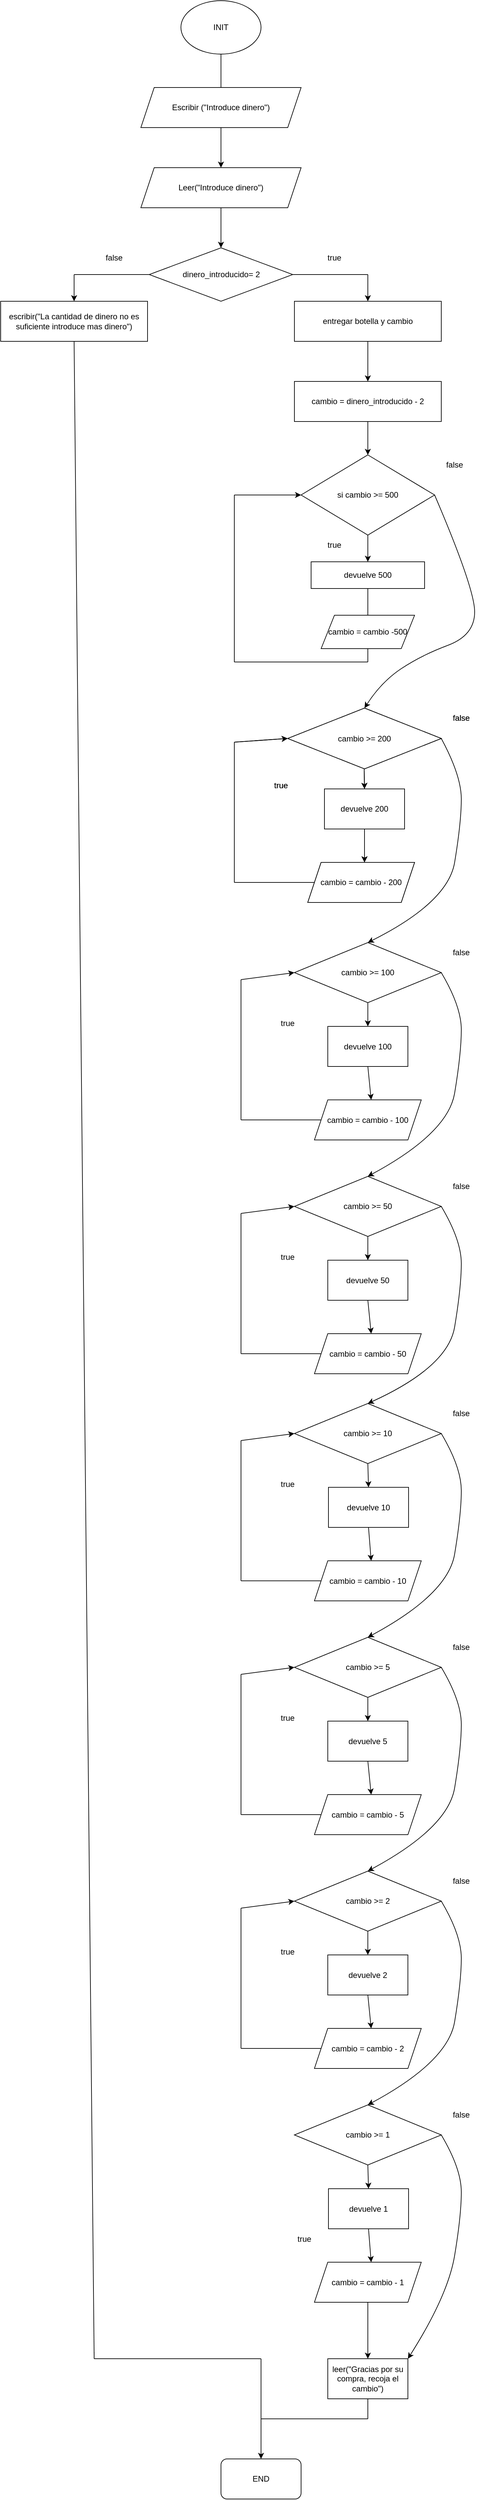 <mxfile version="20.4.0" type="github">
  <diagram id="lKoKj0EoNgVF1lo2SWV0" name="Página-1">
    <mxGraphModel dx="1156" dy="643" grid="1" gridSize="10" guides="1" tooltips="1" connect="1" arrows="1" fold="1" page="1" pageScale="1" pageWidth="827" pageHeight="1169" math="0" shadow="0">
      <root>
        <mxCell id="0" />
        <mxCell id="1" parent="0" />
        <mxCell id="Hr4-TKAOPtDyk-HaTcz0-2" value="" style="endArrow=classic;html=1;rounded=0;exitX=0.5;exitY=1;exitDx=0;exitDy=0;" edge="1" parent="1" source="Hr4-TKAOPtDyk-HaTcz0-3">
          <mxGeometry width="50" height="50" relative="1" as="geometry">
            <mxPoint x="420" y="110" as="sourcePoint" />
            <mxPoint x="420" y="180" as="targetPoint" />
          </mxGeometry>
        </mxCell>
        <mxCell id="Hr4-TKAOPtDyk-HaTcz0-3" value="INIT" style="ellipse;whiteSpace=wrap;html=1;" vertex="1" parent="1">
          <mxGeometry x="360" y="30" width="120" height="80" as="geometry" />
        </mxCell>
        <mxCell id="Hr4-TKAOPtDyk-HaTcz0-4" value="Escribir (&quot;Introduce dinero&quot;)" style="shape=parallelogram;perimeter=parallelogramPerimeter;whiteSpace=wrap;html=1;fixedSize=1;" vertex="1" parent="1">
          <mxGeometry x="300" y="160" width="240" height="60" as="geometry" />
        </mxCell>
        <mxCell id="Hr4-TKAOPtDyk-HaTcz0-5" value="Leer(&quot;Introduce dinero&quot;)" style="shape=parallelogram;perimeter=parallelogramPerimeter;whiteSpace=wrap;html=1;fixedSize=1;" vertex="1" parent="1">
          <mxGeometry x="300" y="280" width="240" height="60" as="geometry" />
        </mxCell>
        <mxCell id="Hr4-TKAOPtDyk-HaTcz0-6" value="" style="endArrow=classic;html=1;rounded=0;exitX=0.5;exitY=1;exitDx=0;exitDy=0;entryX=0.5;entryY=0;entryDx=0;entryDy=0;" edge="1" parent="1" source="Hr4-TKAOPtDyk-HaTcz0-4" target="Hr4-TKAOPtDyk-HaTcz0-5">
          <mxGeometry width="50" height="50" relative="1" as="geometry">
            <mxPoint x="390" y="190" as="sourcePoint" />
            <mxPoint x="440" y="140" as="targetPoint" />
          </mxGeometry>
        </mxCell>
        <mxCell id="Hr4-TKAOPtDyk-HaTcz0-8" value="dinero_introducido= 2" style="rhombus;whiteSpace=wrap;html=1;" vertex="1" parent="1">
          <mxGeometry x="312.5" y="400" width="215" height="80" as="geometry" />
        </mxCell>
        <mxCell id="Hr4-TKAOPtDyk-HaTcz0-12" value="" style="endArrow=classic;html=1;rounded=0;exitX=0.5;exitY=1;exitDx=0;exitDy=0;entryX=0.5;entryY=0;entryDx=0;entryDy=0;" edge="1" parent="1" source="Hr4-TKAOPtDyk-HaTcz0-5" target="Hr4-TKAOPtDyk-HaTcz0-8">
          <mxGeometry width="50" height="50" relative="1" as="geometry">
            <mxPoint x="390" y="500" as="sourcePoint" />
            <mxPoint x="440" y="450" as="targetPoint" />
          </mxGeometry>
        </mxCell>
        <mxCell id="Hr4-TKAOPtDyk-HaTcz0-15" value="escribir(&quot;La cantidad de dinero no es suficiente introduce mas dinero&quot;)" style="rounded=0;whiteSpace=wrap;html=1;" vertex="1" parent="1">
          <mxGeometry x="90" y="480" width="220" height="60" as="geometry" />
        </mxCell>
        <mxCell id="Hr4-TKAOPtDyk-HaTcz0-17" value="" style="endArrow=none;html=1;rounded=0;exitX=0;exitY=0.5;exitDx=0;exitDy=0;" edge="1" parent="1" source="Hr4-TKAOPtDyk-HaTcz0-8">
          <mxGeometry width="50" height="50" relative="1" as="geometry">
            <mxPoint x="390" y="500" as="sourcePoint" />
            <mxPoint x="200" y="440" as="targetPoint" />
          </mxGeometry>
        </mxCell>
        <mxCell id="Hr4-TKAOPtDyk-HaTcz0-18" value="" style="endArrow=classic;html=1;rounded=0;entryX=0.5;entryY=0;entryDx=0;entryDy=0;" edge="1" parent="1" target="Hr4-TKAOPtDyk-HaTcz0-15">
          <mxGeometry width="50" height="50" relative="1" as="geometry">
            <mxPoint x="200" y="440" as="sourcePoint" />
            <mxPoint x="440" y="450" as="targetPoint" />
          </mxGeometry>
        </mxCell>
        <mxCell id="Hr4-TKAOPtDyk-HaTcz0-19" value="" style="endArrow=none;html=1;rounded=0;entryX=1;entryY=0.5;entryDx=0;entryDy=0;" edge="1" parent="1" target="Hr4-TKAOPtDyk-HaTcz0-8">
          <mxGeometry width="50" height="50" relative="1" as="geometry">
            <mxPoint x="640" y="440" as="sourcePoint" />
            <mxPoint x="440" y="450" as="targetPoint" />
          </mxGeometry>
        </mxCell>
        <mxCell id="Hr4-TKAOPtDyk-HaTcz0-20" value="" style="endArrow=classic;html=1;rounded=0;entryX=0.5;entryY=0;entryDx=0;entryDy=0;" edge="1" parent="1" target="Hr4-TKAOPtDyk-HaTcz0-21">
          <mxGeometry width="50" height="50" relative="1" as="geometry">
            <mxPoint x="640" y="440" as="sourcePoint" />
            <mxPoint x="440" y="450" as="targetPoint" />
          </mxGeometry>
        </mxCell>
        <mxCell id="Hr4-TKAOPtDyk-HaTcz0-21" value="entregar botella y cambio" style="rounded=0;whiteSpace=wrap;html=1;" vertex="1" parent="1">
          <mxGeometry x="530" y="480" width="220" height="60" as="geometry" />
        </mxCell>
        <mxCell id="Hr4-TKAOPtDyk-HaTcz0-22" value="false" style="text;html=1;strokeColor=none;fillColor=none;align=center;verticalAlign=middle;whiteSpace=wrap;rounded=0;" vertex="1" parent="1">
          <mxGeometry x="230" y="400" width="60" height="30" as="geometry" />
        </mxCell>
        <mxCell id="Hr4-TKAOPtDyk-HaTcz0-23" value="true" style="text;html=1;strokeColor=none;fillColor=none;align=center;verticalAlign=middle;whiteSpace=wrap;rounded=0;" vertex="1" parent="1">
          <mxGeometry x="560" y="400" width="60" height="30" as="geometry" />
        </mxCell>
        <mxCell id="Hr4-TKAOPtDyk-HaTcz0-27" value="cambio = dinero_introducido - 2" style="rounded=0;whiteSpace=wrap;html=1;" vertex="1" parent="1">
          <mxGeometry x="530" y="600" width="220" height="60" as="geometry" />
        </mxCell>
        <mxCell id="Hr4-TKAOPtDyk-HaTcz0-28" value="" style="endArrow=classic;html=1;rounded=0;exitX=0.5;exitY=1;exitDx=0;exitDy=0;entryX=0.5;entryY=0;entryDx=0;entryDy=0;" edge="1" parent="1" source="Hr4-TKAOPtDyk-HaTcz0-21" target="Hr4-TKAOPtDyk-HaTcz0-27">
          <mxGeometry width="50" height="50" relative="1" as="geometry">
            <mxPoint x="390" y="460" as="sourcePoint" />
            <mxPoint x="440" y="410" as="targetPoint" />
          </mxGeometry>
        </mxCell>
        <mxCell id="Hr4-TKAOPtDyk-HaTcz0-29" value="si cambio &amp;gt;= 500" style="rhombus;whiteSpace=wrap;html=1;" vertex="1" parent="1">
          <mxGeometry x="540" y="710" width="200" height="120" as="geometry" />
        </mxCell>
        <mxCell id="Hr4-TKAOPtDyk-HaTcz0-30" value="" style="endArrow=classic;html=1;rounded=0;exitX=0.5;exitY=1;exitDx=0;exitDy=0;entryX=0.5;entryY=0;entryDx=0;entryDy=0;" edge="1" parent="1" source="Hr4-TKAOPtDyk-HaTcz0-27" target="Hr4-TKAOPtDyk-HaTcz0-29">
          <mxGeometry width="50" height="50" relative="1" as="geometry">
            <mxPoint x="390" y="760" as="sourcePoint" />
            <mxPoint x="440" y="710" as="targetPoint" />
          </mxGeometry>
        </mxCell>
        <mxCell id="Hr4-TKAOPtDyk-HaTcz0-31" value="" style="endArrow=classic;html=1;rounded=0;exitX=0.5;exitY=1;exitDx=0;exitDy=0;" edge="1" parent="1" source="Hr4-TKAOPtDyk-HaTcz0-29" target="Hr4-TKAOPtDyk-HaTcz0-32">
          <mxGeometry width="50" height="50" relative="1" as="geometry">
            <mxPoint x="390" y="760" as="sourcePoint" />
            <mxPoint x="640" y="900" as="targetPoint" />
          </mxGeometry>
        </mxCell>
        <mxCell id="Hr4-TKAOPtDyk-HaTcz0-32" value="devuelve 500" style="rounded=0;whiteSpace=wrap;html=1;" vertex="1" parent="1">
          <mxGeometry x="555" y="870" width="170" height="40" as="geometry" />
        </mxCell>
        <mxCell id="Hr4-TKAOPtDyk-HaTcz0-33" value="" style="endArrow=none;html=1;rounded=0;exitX=0.5;exitY=1;exitDx=0;exitDy=0;startArrow=none;" edge="1" parent="1" source="Hr4-TKAOPtDyk-HaTcz0-42">
          <mxGeometry width="50" height="50" relative="1" as="geometry">
            <mxPoint x="390" y="760" as="sourcePoint" />
            <mxPoint x="640" y="1020" as="targetPoint" />
          </mxGeometry>
        </mxCell>
        <mxCell id="Hr4-TKAOPtDyk-HaTcz0-34" value="" style="endArrow=none;html=1;rounded=0;" edge="1" parent="1">
          <mxGeometry width="50" height="50" relative="1" as="geometry">
            <mxPoint x="640" y="1020" as="sourcePoint" />
            <mxPoint x="480" y="1020" as="targetPoint" />
          </mxGeometry>
        </mxCell>
        <mxCell id="Hr4-TKAOPtDyk-HaTcz0-35" value="" style="endArrow=none;html=1;rounded=0;" edge="1" parent="1">
          <mxGeometry width="50" height="50" relative="1" as="geometry">
            <mxPoint x="480" y="1020" as="sourcePoint" />
            <mxPoint x="440" y="1020" as="targetPoint" />
          </mxGeometry>
        </mxCell>
        <mxCell id="Hr4-TKAOPtDyk-HaTcz0-36" value="" style="endArrow=none;html=1;rounded=0;" edge="1" parent="1">
          <mxGeometry width="50" height="50" relative="1" as="geometry">
            <mxPoint x="440" y="1020" as="sourcePoint" />
            <mxPoint x="440" y="770" as="targetPoint" />
          </mxGeometry>
        </mxCell>
        <mxCell id="Hr4-TKAOPtDyk-HaTcz0-37" value="" style="endArrow=classic;html=1;rounded=0;entryX=0;entryY=0.5;entryDx=0;entryDy=0;" edge="1" parent="1" target="Hr4-TKAOPtDyk-HaTcz0-29">
          <mxGeometry width="50" height="50" relative="1" as="geometry">
            <mxPoint x="440" y="770" as="sourcePoint" />
            <mxPoint x="440" y="940" as="targetPoint" />
          </mxGeometry>
        </mxCell>
        <mxCell id="Hr4-TKAOPtDyk-HaTcz0-38" value="true" style="text;html=1;strokeColor=none;fillColor=none;align=center;verticalAlign=middle;whiteSpace=wrap;rounded=0;" vertex="1" parent="1">
          <mxGeometry x="560" y="830" width="60" height="30" as="geometry" />
        </mxCell>
        <mxCell id="Hr4-TKAOPtDyk-HaTcz0-39" value="false" style="text;html=1;strokeColor=none;fillColor=none;align=center;verticalAlign=middle;whiteSpace=wrap;rounded=0;" vertex="1" parent="1">
          <mxGeometry x="740" y="710" width="60" height="30" as="geometry" />
        </mxCell>
        <mxCell id="Hr4-TKAOPtDyk-HaTcz0-40" value="" style="curved=1;endArrow=classic;html=1;rounded=0;exitX=1;exitY=0.5;exitDx=0;exitDy=0;entryX=0.5;entryY=0;entryDx=0;entryDy=0;" edge="1" parent="1" source="Hr4-TKAOPtDyk-HaTcz0-29" target="Hr4-TKAOPtDyk-HaTcz0-41">
          <mxGeometry width="50" height="50" relative="1" as="geometry">
            <mxPoint x="390" y="910" as="sourcePoint" />
            <mxPoint x="720" y="1100" as="targetPoint" />
            <Array as="points">
              <mxPoint x="800" y="910" />
              <mxPoint x="800" y="980" />
              <mxPoint x="720" y="1010" />
              <mxPoint x="660" y="1050" />
            </Array>
          </mxGeometry>
        </mxCell>
        <mxCell id="Hr4-TKAOPtDyk-HaTcz0-41" value="cambio &amp;gt;= 200" style="rhombus;whiteSpace=wrap;html=1;" vertex="1" parent="1">
          <mxGeometry x="520" y="1089" width="230" height="91" as="geometry" />
        </mxCell>
        <mxCell id="Hr4-TKAOPtDyk-HaTcz0-42" value="cambio = cambio -500" style="shape=parallelogram;perimeter=parallelogramPerimeter;whiteSpace=wrap;html=1;fixedSize=1;" vertex="1" parent="1">
          <mxGeometry x="570" y="950" width="140" height="50" as="geometry" />
        </mxCell>
        <mxCell id="Hr4-TKAOPtDyk-HaTcz0-43" value="" style="endArrow=none;html=1;rounded=0;exitX=0.5;exitY=1;exitDx=0;exitDy=0;" edge="1" parent="1" source="Hr4-TKAOPtDyk-HaTcz0-32" target="Hr4-TKAOPtDyk-HaTcz0-42">
          <mxGeometry width="50" height="50" relative="1" as="geometry">
            <mxPoint x="640" y="970" as="sourcePoint" />
            <mxPoint x="640" y="1020" as="targetPoint" />
          </mxGeometry>
        </mxCell>
        <mxCell id="Hr4-TKAOPtDyk-HaTcz0-44" style="edgeStyle=orthogonalEdgeStyle;rounded=0;orthogonalLoop=1;jettySize=auto;html=1;exitX=0.5;exitY=1;exitDx=0;exitDy=0;" edge="1" parent="1" source="Hr4-TKAOPtDyk-HaTcz0-42" target="Hr4-TKAOPtDyk-HaTcz0-42">
          <mxGeometry relative="1" as="geometry" />
        </mxCell>
        <mxCell id="Hr4-TKAOPtDyk-HaTcz0-48" value="devuelve 200" style="rounded=0;whiteSpace=wrap;html=1;" vertex="1" parent="1">
          <mxGeometry x="575" y="1210" width="120" height="60" as="geometry" />
        </mxCell>
        <mxCell id="Hr4-TKAOPtDyk-HaTcz0-49" value="" style="endArrow=classic;html=1;rounded=0;" edge="1" parent="1">
          <mxGeometry width="50" height="50" relative="1" as="geometry">
            <mxPoint x="634.5" y="1180" as="sourcePoint" />
            <mxPoint x="635" y="1210" as="targetPoint" />
          </mxGeometry>
        </mxCell>
        <mxCell id="Hr4-TKAOPtDyk-HaTcz0-50" value="" style="endArrow=classic;html=1;rounded=0;exitX=0.5;exitY=1;exitDx=0;exitDy=0;" edge="1" parent="1" source="Hr4-TKAOPtDyk-HaTcz0-48">
          <mxGeometry width="50" height="50" relative="1" as="geometry">
            <mxPoint x="390" y="1280" as="sourcePoint" />
            <mxPoint x="635" y="1320" as="targetPoint" />
          </mxGeometry>
        </mxCell>
        <mxCell id="Hr4-TKAOPtDyk-HaTcz0-51" value="cambio = cambio - 200" style="shape=parallelogram;perimeter=parallelogramPerimeter;whiteSpace=wrap;html=1;fixedSize=1;" vertex="1" parent="1">
          <mxGeometry x="550" y="1320" width="160" height="60" as="geometry" />
        </mxCell>
        <mxCell id="Hr4-TKAOPtDyk-HaTcz0-52" value="" style="endArrow=none;html=1;rounded=0;" edge="1" parent="1" target="Hr4-TKAOPtDyk-HaTcz0-51">
          <mxGeometry width="50" height="50" relative="1" as="geometry">
            <mxPoint x="440" y="1350" as="sourcePoint" />
            <mxPoint x="440" y="1300" as="targetPoint" />
          </mxGeometry>
        </mxCell>
        <mxCell id="Hr4-TKAOPtDyk-HaTcz0-53" value="" style="endArrow=none;html=1;rounded=0;" edge="1" parent="1">
          <mxGeometry width="50" height="50" relative="1" as="geometry">
            <mxPoint x="440" y="1350" as="sourcePoint" />
            <mxPoint x="440" y="1140" as="targetPoint" />
          </mxGeometry>
        </mxCell>
        <mxCell id="Hr4-TKAOPtDyk-HaTcz0-54" value="" style="endArrow=classic;html=1;rounded=0;entryX=0;entryY=0.5;entryDx=0;entryDy=0;" edge="1" parent="1" target="Hr4-TKAOPtDyk-HaTcz0-41">
          <mxGeometry width="50" height="50" relative="1" as="geometry">
            <mxPoint x="440" y="1140" as="sourcePoint" />
            <mxPoint x="440" y="1150" as="targetPoint" />
          </mxGeometry>
        </mxCell>
        <mxCell id="Hr4-TKAOPtDyk-HaTcz0-55" value="cambio &amp;gt;= 100" style="rhombus;whiteSpace=wrap;html=1;" vertex="1" parent="1">
          <mxGeometry x="530" y="1440" width="220" height="90" as="geometry" />
        </mxCell>
        <mxCell id="Hr4-TKAOPtDyk-HaTcz0-56" value="" style="curved=1;endArrow=classic;html=1;rounded=0;exitX=1;exitY=0.5;exitDx=0;exitDy=0;entryX=0.5;entryY=0;entryDx=0;entryDy=0;" edge="1" parent="1" source="Hr4-TKAOPtDyk-HaTcz0-41" target="Hr4-TKAOPtDyk-HaTcz0-55">
          <mxGeometry width="50" height="50" relative="1" as="geometry">
            <mxPoint x="390" y="1270" as="sourcePoint" />
            <mxPoint x="440" y="1220" as="targetPoint" />
            <Array as="points">
              <mxPoint x="780" y="1190" />
              <mxPoint x="780" y="1260" />
              <mxPoint x="760" y="1380" />
            </Array>
          </mxGeometry>
        </mxCell>
        <mxCell id="Hr4-TKAOPtDyk-HaTcz0-77" value="true" style="text;html=1;strokeColor=none;fillColor=none;align=center;verticalAlign=middle;whiteSpace=wrap;rounded=0;" vertex="1" parent="1">
          <mxGeometry x="480" y="1190" width="60" height="30" as="geometry" />
        </mxCell>
        <mxCell id="Hr4-TKAOPtDyk-HaTcz0-78" value="false" style="text;html=1;strokeColor=none;fillColor=none;align=center;verticalAlign=middle;whiteSpace=wrap;rounded=0;" vertex="1" parent="1">
          <mxGeometry x="750" y="1089" width="60" height="30" as="geometry" />
        </mxCell>
        <mxCell id="Hr4-TKAOPtDyk-HaTcz0-79" value="cambio &amp;gt;= 200" style="rhombus;whiteSpace=wrap;html=1;" vertex="1" parent="1">
          <mxGeometry x="520" y="1089" width="230" height="91" as="geometry" />
        </mxCell>
        <mxCell id="Hr4-TKAOPtDyk-HaTcz0-80" value="devuelve 200" style="rounded=0;whiteSpace=wrap;html=1;" vertex="1" parent="1">
          <mxGeometry x="575" y="1210" width="120" height="60" as="geometry" />
        </mxCell>
        <mxCell id="Hr4-TKAOPtDyk-HaTcz0-81" value="" style="endArrow=classic;html=1;rounded=0;" edge="1" parent="1">
          <mxGeometry width="50" height="50" relative="1" as="geometry">
            <mxPoint x="634.5" y="1180" as="sourcePoint" />
            <mxPoint x="635" y="1210" as="targetPoint" />
          </mxGeometry>
        </mxCell>
        <mxCell id="Hr4-TKAOPtDyk-HaTcz0-82" value="" style="endArrow=classic;html=1;rounded=0;exitX=0.5;exitY=1;exitDx=0;exitDy=0;" edge="1" source="Hr4-TKAOPtDyk-HaTcz0-80" parent="1">
          <mxGeometry width="50" height="50" relative="1" as="geometry">
            <mxPoint x="390" y="1280" as="sourcePoint" />
            <mxPoint x="635" y="1320" as="targetPoint" />
          </mxGeometry>
        </mxCell>
        <mxCell id="Hr4-TKAOPtDyk-HaTcz0-83" value="cambio = cambio - 200" style="shape=parallelogram;perimeter=parallelogramPerimeter;whiteSpace=wrap;html=1;fixedSize=1;" vertex="1" parent="1">
          <mxGeometry x="550" y="1320" width="160" height="60" as="geometry" />
        </mxCell>
        <mxCell id="Hr4-TKAOPtDyk-HaTcz0-84" value="" style="endArrow=none;html=1;rounded=0;" edge="1" target="Hr4-TKAOPtDyk-HaTcz0-83" parent="1">
          <mxGeometry width="50" height="50" relative="1" as="geometry">
            <mxPoint x="440" y="1350" as="sourcePoint" />
            <mxPoint x="440" y="1300" as="targetPoint" />
          </mxGeometry>
        </mxCell>
        <mxCell id="Hr4-TKAOPtDyk-HaTcz0-85" value="" style="endArrow=none;html=1;rounded=0;" edge="1" parent="1">
          <mxGeometry width="50" height="50" relative="1" as="geometry">
            <mxPoint x="440" y="1350" as="sourcePoint" />
            <mxPoint x="440" y="1140" as="targetPoint" />
          </mxGeometry>
        </mxCell>
        <mxCell id="Hr4-TKAOPtDyk-HaTcz0-86" value="" style="endArrow=classic;html=1;rounded=0;entryX=0;entryY=0.5;entryDx=0;entryDy=0;" edge="1" target="Hr4-TKAOPtDyk-HaTcz0-79" parent="1">
          <mxGeometry width="50" height="50" relative="1" as="geometry">
            <mxPoint x="440" y="1140" as="sourcePoint" />
            <mxPoint x="440" y="1150" as="targetPoint" />
          </mxGeometry>
        </mxCell>
        <mxCell id="Hr4-TKAOPtDyk-HaTcz0-87" value="true" style="text;html=1;strokeColor=none;fillColor=none;align=center;verticalAlign=middle;whiteSpace=wrap;rounded=0;" vertex="1" parent="1">
          <mxGeometry x="480" y="1190" width="60" height="30" as="geometry" />
        </mxCell>
        <mxCell id="Hr4-TKAOPtDyk-HaTcz0-88" value="false" style="text;html=1;strokeColor=none;fillColor=none;align=center;verticalAlign=middle;whiteSpace=wrap;rounded=0;" vertex="1" parent="1">
          <mxGeometry x="750" y="1089" width="60" height="30" as="geometry" />
        </mxCell>
        <mxCell id="Hr4-TKAOPtDyk-HaTcz0-90" value="devuelve 100" style="rounded=0;whiteSpace=wrap;html=1;" vertex="1" parent="1">
          <mxGeometry x="580" y="1565.5" width="120" height="60" as="geometry" />
        </mxCell>
        <mxCell id="Hr4-TKAOPtDyk-HaTcz0-92" value="" style="endArrow=classic;html=1;rounded=0;exitX=0.5;exitY=1;exitDx=0;exitDy=0;" edge="1" parent="1" source="Hr4-TKAOPtDyk-HaTcz0-90">
          <mxGeometry width="50" height="50" relative="1" as="geometry">
            <mxPoint x="400" y="1635.5" as="sourcePoint" />
            <mxPoint x="645" y="1675.5" as="targetPoint" />
          </mxGeometry>
        </mxCell>
        <mxCell id="Hr4-TKAOPtDyk-HaTcz0-93" value="cambio = cambio - 100" style="shape=parallelogram;perimeter=parallelogramPerimeter;whiteSpace=wrap;html=1;fixedSize=1;" vertex="1" parent="1">
          <mxGeometry x="560" y="1675.5" width="160" height="60" as="geometry" />
        </mxCell>
        <mxCell id="Hr4-TKAOPtDyk-HaTcz0-94" value="" style="endArrow=none;html=1;rounded=0;" edge="1" parent="1" target="Hr4-TKAOPtDyk-HaTcz0-93">
          <mxGeometry width="50" height="50" relative="1" as="geometry">
            <mxPoint x="450" y="1705.5" as="sourcePoint" />
            <mxPoint x="450" y="1655.5" as="targetPoint" />
          </mxGeometry>
        </mxCell>
        <mxCell id="Hr4-TKAOPtDyk-HaTcz0-95" value="" style="endArrow=none;html=1;rounded=0;" edge="1" parent="1">
          <mxGeometry width="50" height="50" relative="1" as="geometry">
            <mxPoint x="450" y="1705.5" as="sourcePoint" />
            <mxPoint x="450" y="1495.5" as="targetPoint" />
          </mxGeometry>
        </mxCell>
        <mxCell id="Hr4-TKAOPtDyk-HaTcz0-96" value="" style="endArrow=classic;html=1;rounded=0;entryX=0;entryY=0.5;entryDx=0;entryDy=0;" edge="1" parent="1" target="Hr4-TKAOPtDyk-HaTcz0-55">
          <mxGeometry width="50" height="50" relative="1" as="geometry">
            <mxPoint x="450" y="1495.5" as="sourcePoint" />
            <mxPoint x="510" y="1485" as="targetPoint" />
          </mxGeometry>
        </mxCell>
        <mxCell id="Hr4-TKAOPtDyk-HaTcz0-97" value="true" style="text;html=1;strokeColor=none;fillColor=none;align=center;verticalAlign=middle;whiteSpace=wrap;rounded=0;" vertex="1" parent="1">
          <mxGeometry x="490" y="1545.5" width="60" height="30" as="geometry" />
        </mxCell>
        <mxCell id="Hr4-TKAOPtDyk-HaTcz0-98" value="false" style="text;html=1;strokeColor=none;fillColor=none;align=center;verticalAlign=middle;whiteSpace=wrap;rounded=0;" vertex="1" parent="1">
          <mxGeometry x="750" y="1440" width="60" height="30" as="geometry" />
        </mxCell>
        <mxCell id="Hr4-TKAOPtDyk-HaTcz0-100" value="" style="curved=1;endArrow=classic;html=1;rounded=0;exitX=1;exitY=0.5;exitDx=0;exitDy=0;entryX=0.5;entryY=0;entryDx=0;entryDy=0;" edge="1" parent="1" source="Hr4-TKAOPtDyk-HaTcz0-55" target="Hr4-TKAOPtDyk-HaTcz0-102">
          <mxGeometry width="50" height="50" relative="1" as="geometry">
            <mxPoint x="750" y="1480" as="sourcePoint" />
            <mxPoint x="640" y="1785.5" as="targetPoint" />
            <Array as="points">
              <mxPoint x="780" y="1535.5" />
              <mxPoint x="780" y="1605.5" />
              <mxPoint x="760" y="1725.5" />
            </Array>
          </mxGeometry>
        </mxCell>
        <mxCell id="Hr4-TKAOPtDyk-HaTcz0-101" value="" style="endArrow=classic;html=1;rounded=0;exitX=0.5;exitY=1;exitDx=0;exitDy=0;entryX=0.5;entryY=0;entryDx=0;entryDy=0;" edge="1" parent="1" source="Hr4-TKAOPtDyk-HaTcz0-55" target="Hr4-TKAOPtDyk-HaTcz0-90">
          <mxGeometry width="50" height="50" relative="1" as="geometry">
            <mxPoint x="390" y="1710" as="sourcePoint" />
            <mxPoint x="440" y="1660" as="targetPoint" />
          </mxGeometry>
        </mxCell>
        <mxCell id="Hr4-TKAOPtDyk-HaTcz0-102" value="cambio &amp;gt;= 50" style="rhombus;whiteSpace=wrap;html=1;" vertex="1" parent="1">
          <mxGeometry x="530" y="1790" width="220" height="90" as="geometry" />
        </mxCell>
        <mxCell id="Hr4-TKAOPtDyk-HaTcz0-103" value="devuelve 50" style="rounded=0;whiteSpace=wrap;html=1;" vertex="1" parent="1">
          <mxGeometry x="580" y="1915.5" width="120" height="60" as="geometry" />
        </mxCell>
        <mxCell id="Hr4-TKAOPtDyk-HaTcz0-104" value="" style="endArrow=classic;html=1;rounded=0;exitX=0.5;exitY=1;exitDx=0;exitDy=0;" edge="1" parent="1" source="Hr4-TKAOPtDyk-HaTcz0-103">
          <mxGeometry width="50" height="50" relative="1" as="geometry">
            <mxPoint x="400" y="1985.5" as="sourcePoint" />
            <mxPoint x="645" y="2025.5" as="targetPoint" />
          </mxGeometry>
        </mxCell>
        <mxCell id="Hr4-TKAOPtDyk-HaTcz0-105" value="cambio = cambio - 50" style="shape=parallelogram;perimeter=parallelogramPerimeter;whiteSpace=wrap;html=1;fixedSize=1;" vertex="1" parent="1">
          <mxGeometry x="560" y="2025.5" width="160" height="60" as="geometry" />
        </mxCell>
        <mxCell id="Hr4-TKAOPtDyk-HaTcz0-106" value="" style="endArrow=none;html=1;rounded=0;" edge="1" parent="1" target="Hr4-TKAOPtDyk-HaTcz0-105">
          <mxGeometry width="50" height="50" relative="1" as="geometry">
            <mxPoint x="450" y="2055.5" as="sourcePoint" />
            <mxPoint x="450" y="2005.5" as="targetPoint" />
          </mxGeometry>
        </mxCell>
        <mxCell id="Hr4-TKAOPtDyk-HaTcz0-107" value="" style="endArrow=none;html=1;rounded=0;" edge="1" parent="1">
          <mxGeometry width="50" height="50" relative="1" as="geometry">
            <mxPoint x="450" y="2055.5" as="sourcePoint" />
            <mxPoint x="450" y="1845.5" as="targetPoint" />
          </mxGeometry>
        </mxCell>
        <mxCell id="Hr4-TKAOPtDyk-HaTcz0-108" value="" style="endArrow=classic;html=1;rounded=0;entryX=0;entryY=0.5;entryDx=0;entryDy=0;" edge="1" parent="1" target="Hr4-TKAOPtDyk-HaTcz0-102">
          <mxGeometry width="50" height="50" relative="1" as="geometry">
            <mxPoint x="450" y="1845.5" as="sourcePoint" />
            <mxPoint x="510" y="1835" as="targetPoint" />
          </mxGeometry>
        </mxCell>
        <mxCell id="Hr4-TKAOPtDyk-HaTcz0-109" value="true" style="text;html=1;strokeColor=none;fillColor=none;align=center;verticalAlign=middle;whiteSpace=wrap;rounded=0;" vertex="1" parent="1">
          <mxGeometry x="490" y="1895.5" width="60" height="30" as="geometry" />
        </mxCell>
        <mxCell id="Hr4-TKAOPtDyk-HaTcz0-110" value="false" style="text;html=1;strokeColor=none;fillColor=none;align=center;verticalAlign=middle;whiteSpace=wrap;rounded=0;" vertex="1" parent="1">
          <mxGeometry x="750" y="1790" width="60" height="30" as="geometry" />
        </mxCell>
        <mxCell id="Hr4-TKAOPtDyk-HaTcz0-111" value="" style="curved=1;endArrow=classic;html=1;rounded=0;exitX=1;exitY=0.5;exitDx=0;exitDy=0;entryX=0.5;entryY=0;entryDx=0;entryDy=0;" edge="1" parent="1" source="Hr4-TKAOPtDyk-HaTcz0-102" target="Hr4-TKAOPtDyk-HaTcz0-125">
          <mxGeometry width="50" height="50" relative="1" as="geometry">
            <mxPoint x="750" y="1830" as="sourcePoint" />
            <mxPoint x="640" y="2135.5" as="targetPoint" />
            <Array as="points">
              <mxPoint x="780" y="1885.5" />
              <mxPoint x="780" y="1955.5" />
              <mxPoint x="760" y="2075.5" />
            </Array>
          </mxGeometry>
        </mxCell>
        <mxCell id="Hr4-TKAOPtDyk-HaTcz0-112" value="" style="endArrow=classic;html=1;rounded=0;exitX=0.5;exitY=1;exitDx=0;exitDy=0;entryX=0.5;entryY=0;entryDx=0;entryDy=0;" edge="1" parent="1" source="Hr4-TKAOPtDyk-HaTcz0-102" target="Hr4-TKAOPtDyk-HaTcz0-103">
          <mxGeometry width="50" height="50" relative="1" as="geometry">
            <mxPoint x="390" y="2060" as="sourcePoint" />
            <mxPoint x="440" y="2010" as="targetPoint" />
          </mxGeometry>
        </mxCell>
        <mxCell id="Hr4-TKAOPtDyk-HaTcz0-125" value="cambio &amp;gt;= 10" style="rhombus;whiteSpace=wrap;html=1;" vertex="1" parent="1">
          <mxGeometry x="530" y="2130" width="220" height="90" as="geometry" />
        </mxCell>
        <mxCell id="Hr4-TKAOPtDyk-HaTcz0-126" value="devuelve 10" style="rounded=0;whiteSpace=wrap;html=1;" vertex="1" parent="1">
          <mxGeometry x="581" y="2255.5" width="120" height="60" as="geometry" />
        </mxCell>
        <mxCell id="Hr4-TKAOPtDyk-HaTcz0-127" value="" style="endArrow=classic;html=1;rounded=0;exitX=0.5;exitY=1;exitDx=0;exitDy=0;" edge="1" parent="1" source="Hr4-TKAOPtDyk-HaTcz0-126">
          <mxGeometry width="50" height="50" relative="1" as="geometry">
            <mxPoint x="400" y="2325.5" as="sourcePoint" />
            <mxPoint x="645" y="2365.5" as="targetPoint" />
          </mxGeometry>
        </mxCell>
        <mxCell id="Hr4-TKAOPtDyk-HaTcz0-128" value="cambio = cambio - 10" style="shape=parallelogram;perimeter=parallelogramPerimeter;whiteSpace=wrap;html=1;fixedSize=1;" vertex="1" parent="1">
          <mxGeometry x="560" y="2365.5" width="160" height="60" as="geometry" />
        </mxCell>
        <mxCell id="Hr4-TKAOPtDyk-HaTcz0-129" value="" style="endArrow=none;html=1;rounded=0;" edge="1" parent="1" target="Hr4-TKAOPtDyk-HaTcz0-128">
          <mxGeometry width="50" height="50" relative="1" as="geometry">
            <mxPoint x="450" y="2395.5" as="sourcePoint" />
            <mxPoint x="450" y="2345.5" as="targetPoint" />
          </mxGeometry>
        </mxCell>
        <mxCell id="Hr4-TKAOPtDyk-HaTcz0-130" value="" style="endArrow=none;html=1;rounded=0;" edge="1" parent="1">
          <mxGeometry width="50" height="50" relative="1" as="geometry">
            <mxPoint x="450" y="2395.5" as="sourcePoint" />
            <mxPoint x="450" y="2185.5" as="targetPoint" />
          </mxGeometry>
        </mxCell>
        <mxCell id="Hr4-TKAOPtDyk-HaTcz0-131" value="" style="endArrow=classic;html=1;rounded=0;entryX=0;entryY=0.5;entryDx=0;entryDy=0;" edge="1" parent="1" target="Hr4-TKAOPtDyk-HaTcz0-125">
          <mxGeometry width="50" height="50" relative="1" as="geometry">
            <mxPoint x="450" y="2185.5" as="sourcePoint" />
            <mxPoint x="510" y="2175" as="targetPoint" />
          </mxGeometry>
        </mxCell>
        <mxCell id="Hr4-TKAOPtDyk-HaTcz0-132" value="true" style="text;html=1;strokeColor=none;fillColor=none;align=center;verticalAlign=middle;whiteSpace=wrap;rounded=0;" vertex="1" parent="1">
          <mxGeometry x="490" y="2235.5" width="60" height="30" as="geometry" />
        </mxCell>
        <mxCell id="Hr4-TKAOPtDyk-HaTcz0-133" value="false" style="text;html=1;strokeColor=none;fillColor=none;align=center;verticalAlign=middle;whiteSpace=wrap;rounded=0;" vertex="1" parent="1">
          <mxGeometry x="750" y="2130" width="60" height="30" as="geometry" />
        </mxCell>
        <mxCell id="Hr4-TKAOPtDyk-HaTcz0-134" value="" style="curved=1;endArrow=classic;html=1;rounded=0;exitX=1;exitY=0.5;exitDx=0;exitDy=0;entryX=0.5;entryY=0;entryDx=0;entryDy=0;" edge="1" parent="1" source="Hr4-TKAOPtDyk-HaTcz0-125" target="Hr4-TKAOPtDyk-HaTcz0-137">
          <mxGeometry width="50" height="50" relative="1" as="geometry">
            <mxPoint x="750" y="2170" as="sourcePoint" />
            <mxPoint x="640" y="2475.5" as="targetPoint" />
            <Array as="points">
              <mxPoint x="780" y="2225.5" />
              <mxPoint x="780" y="2295.5" />
              <mxPoint x="760" y="2415.5" />
            </Array>
          </mxGeometry>
        </mxCell>
        <mxCell id="Hr4-TKAOPtDyk-HaTcz0-135" value="" style="endArrow=classic;html=1;rounded=0;exitX=0.5;exitY=1;exitDx=0;exitDy=0;entryX=0.5;entryY=0;entryDx=0;entryDy=0;" edge="1" parent="1" source="Hr4-TKAOPtDyk-HaTcz0-125" target="Hr4-TKAOPtDyk-HaTcz0-126">
          <mxGeometry width="50" height="50" relative="1" as="geometry">
            <mxPoint x="390" y="2400" as="sourcePoint" />
            <mxPoint x="440" y="2350" as="targetPoint" />
          </mxGeometry>
        </mxCell>
        <mxCell id="Hr4-TKAOPtDyk-HaTcz0-137" value="cambio &amp;gt;= 5" style="rhombus;whiteSpace=wrap;html=1;" vertex="1" parent="1">
          <mxGeometry x="530" y="2480" width="220" height="90" as="geometry" />
        </mxCell>
        <mxCell id="Hr4-TKAOPtDyk-HaTcz0-138" value="devuelve 5" style="rounded=0;whiteSpace=wrap;html=1;" vertex="1" parent="1">
          <mxGeometry x="580" y="2605.5" width="120" height="60" as="geometry" />
        </mxCell>
        <mxCell id="Hr4-TKAOPtDyk-HaTcz0-139" value="" style="endArrow=classic;html=1;rounded=0;exitX=0.5;exitY=1;exitDx=0;exitDy=0;" edge="1" parent="1" source="Hr4-TKAOPtDyk-HaTcz0-138">
          <mxGeometry width="50" height="50" relative="1" as="geometry">
            <mxPoint x="400" y="2675.5" as="sourcePoint" />
            <mxPoint x="645" y="2715.5" as="targetPoint" />
          </mxGeometry>
        </mxCell>
        <mxCell id="Hr4-TKAOPtDyk-HaTcz0-140" value="cambio = cambio - 5" style="shape=parallelogram;perimeter=parallelogramPerimeter;whiteSpace=wrap;html=1;fixedSize=1;" vertex="1" parent="1">
          <mxGeometry x="560" y="2715.5" width="160" height="60" as="geometry" />
        </mxCell>
        <mxCell id="Hr4-TKAOPtDyk-HaTcz0-141" value="" style="endArrow=none;html=1;rounded=0;" edge="1" parent="1" target="Hr4-TKAOPtDyk-HaTcz0-140">
          <mxGeometry width="50" height="50" relative="1" as="geometry">
            <mxPoint x="450" y="2745.5" as="sourcePoint" />
            <mxPoint x="450" y="2695.5" as="targetPoint" />
          </mxGeometry>
        </mxCell>
        <mxCell id="Hr4-TKAOPtDyk-HaTcz0-142" value="" style="endArrow=none;html=1;rounded=0;" edge="1" parent="1">
          <mxGeometry width="50" height="50" relative="1" as="geometry">
            <mxPoint x="450" y="2745.5" as="sourcePoint" />
            <mxPoint x="450" y="2535.5" as="targetPoint" />
          </mxGeometry>
        </mxCell>
        <mxCell id="Hr4-TKAOPtDyk-HaTcz0-143" value="" style="endArrow=classic;html=1;rounded=0;entryX=0;entryY=0.5;entryDx=0;entryDy=0;" edge="1" parent="1" target="Hr4-TKAOPtDyk-HaTcz0-137">
          <mxGeometry width="50" height="50" relative="1" as="geometry">
            <mxPoint x="450" y="2535.5" as="sourcePoint" />
            <mxPoint x="510" y="2525" as="targetPoint" />
          </mxGeometry>
        </mxCell>
        <mxCell id="Hr4-TKAOPtDyk-HaTcz0-144" value="true" style="text;html=1;strokeColor=none;fillColor=none;align=center;verticalAlign=middle;whiteSpace=wrap;rounded=0;" vertex="1" parent="1">
          <mxGeometry x="490" y="2585.5" width="60" height="30" as="geometry" />
        </mxCell>
        <mxCell id="Hr4-TKAOPtDyk-HaTcz0-145" value="false" style="text;html=1;strokeColor=none;fillColor=none;align=center;verticalAlign=middle;whiteSpace=wrap;rounded=0;" vertex="1" parent="1">
          <mxGeometry x="750" y="2480" width="60" height="30" as="geometry" />
        </mxCell>
        <mxCell id="Hr4-TKAOPtDyk-HaTcz0-146" value="" style="curved=1;endArrow=classic;html=1;rounded=0;exitX=1;exitY=0.5;exitDx=0;exitDy=0;entryX=0.5;entryY=0;entryDx=0;entryDy=0;" edge="1" parent="1" source="Hr4-TKAOPtDyk-HaTcz0-137" target="Hr4-TKAOPtDyk-HaTcz0-148">
          <mxGeometry width="50" height="50" relative="1" as="geometry">
            <mxPoint x="750" y="2520" as="sourcePoint" />
            <mxPoint x="640" y="2825.5" as="targetPoint" />
            <Array as="points">
              <mxPoint x="780" y="2575.5" />
              <mxPoint x="780" y="2645.5" />
              <mxPoint x="760" y="2765.5" />
            </Array>
          </mxGeometry>
        </mxCell>
        <mxCell id="Hr4-TKAOPtDyk-HaTcz0-147" value="" style="endArrow=classic;html=1;rounded=0;exitX=0.5;exitY=1;exitDx=0;exitDy=0;entryX=0.5;entryY=0;entryDx=0;entryDy=0;" edge="1" parent="1" source="Hr4-TKAOPtDyk-HaTcz0-137" target="Hr4-TKAOPtDyk-HaTcz0-138">
          <mxGeometry width="50" height="50" relative="1" as="geometry">
            <mxPoint x="390" y="2750" as="sourcePoint" />
            <mxPoint x="440" y="2700" as="targetPoint" />
          </mxGeometry>
        </mxCell>
        <mxCell id="Hr4-TKAOPtDyk-HaTcz0-148" value="cambio &amp;gt;= 2" style="rhombus;whiteSpace=wrap;html=1;" vertex="1" parent="1">
          <mxGeometry x="530" y="2830" width="220" height="90" as="geometry" />
        </mxCell>
        <mxCell id="Hr4-TKAOPtDyk-HaTcz0-149" value="devuelve 2" style="rounded=0;whiteSpace=wrap;html=1;" vertex="1" parent="1">
          <mxGeometry x="580" y="2955.5" width="120" height="60" as="geometry" />
        </mxCell>
        <mxCell id="Hr4-TKAOPtDyk-HaTcz0-150" value="" style="endArrow=classic;html=1;rounded=0;exitX=0.5;exitY=1;exitDx=0;exitDy=0;" edge="1" parent="1" source="Hr4-TKAOPtDyk-HaTcz0-149">
          <mxGeometry width="50" height="50" relative="1" as="geometry">
            <mxPoint x="400" y="3025.5" as="sourcePoint" />
            <mxPoint x="645" y="3065.5" as="targetPoint" />
          </mxGeometry>
        </mxCell>
        <mxCell id="Hr4-TKAOPtDyk-HaTcz0-151" value="cambio = cambio - 2" style="shape=parallelogram;perimeter=parallelogramPerimeter;whiteSpace=wrap;html=1;fixedSize=1;" vertex="1" parent="1">
          <mxGeometry x="560" y="3065.5" width="160" height="60" as="geometry" />
        </mxCell>
        <mxCell id="Hr4-TKAOPtDyk-HaTcz0-152" value="" style="endArrow=none;html=1;rounded=0;" edge="1" parent="1" target="Hr4-TKAOPtDyk-HaTcz0-151">
          <mxGeometry width="50" height="50" relative="1" as="geometry">
            <mxPoint x="450" y="3095.5" as="sourcePoint" />
            <mxPoint x="450" y="3045.5" as="targetPoint" />
          </mxGeometry>
        </mxCell>
        <mxCell id="Hr4-TKAOPtDyk-HaTcz0-153" value="" style="endArrow=none;html=1;rounded=0;" edge="1" parent="1">
          <mxGeometry width="50" height="50" relative="1" as="geometry">
            <mxPoint x="450" y="3095.5" as="sourcePoint" />
            <mxPoint x="450" y="2885.5" as="targetPoint" />
          </mxGeometry>
        </mxCell>
        <mxCell id="Hr4-TKAOPtDyk-HaTcz0-154" value="" style="endArrow=classic;html=1;rounded=0;entryX=0;entryY=0.5;entryDx=0;entryDy=0;" edge="1" parent="1" target="Hr4-TKAOPtDyk-HaTcz0-148">
          <mxGeometry width="50" height="50" relative="1" as="geometry">
            <mxPoint x="450" y="2885.5" as="sourcePoint" />
            <mxPoint x="510" y="2875" as="targetPoint" />
          </mxGeometry>
        </mxCell>
        <mxCell id="Hr4-TKAOPtDyk-HaTcz0-155" value="true" style="text;html=1;strokeColor=none;fillColor=none;align=center;verticalAlign=middle;whiteSpace=wrap;rounded=0;" vertex="1" parent="1">
          <mxGeometry x="490" y="2935.5" width="60" height="30" as="geometry" />
        </mxCell>
        <mxCell id="Hr4-TKAOPtDyk-HaTcz0-156" value="false" style="text;html=1;strokeColor=none;fillColor=none;align=center;verticalAlign=middle;whiteSpace=wrap;rounded=0;" vertex="1" parent="1">
          <mxGeometry x="750" y="2830" width="60" height="30" as="geometry" />
        </mxCell>
        <mxCell id="Hr4-TKAOPtDyk-HaTcz0-157" value="" style="curved=1;endArrow=classic;html=1;rounded=0;exitX=1;exitY=0.5;exitDx=0;exitDy=0;entryX=0.5;entryY=0;entryDx=0;entryDy=0;" edge="1" parent="1" source="Hr4-TKAOPtDyk-HaTcz0-148" target="Hr4-TKAOPtDyk-HaTcz0-160">
          <mxGeometry width="50" height="50" relative="1" as="geometry">
            <mxPoint x="750" y="2870" as="sourcePoint" />
            <mxPoint x="640" y="3175.5" as="targetPoint" />
            <Array as="points">
              <mxPoint x="780" y="2925.5" />
              <mxPoint x="780" y="2995.5" />
              <mxPoint x="760" y="3115.5" />
            </Array>
          </mxGeometry>
        </mxCell>
        <mxCell id="Hr4-TKAOPtDyk-HaTcz0-158" value="" style="endArrow=classic;html=1;rounded=0;exitX=0.5;exitY=1;exitDx=0;exitDy=0;entryX=0.5;entryY=0;entryDx=0;entryDy=0;" edge="1" parent="1" source="Hr4-TKAOPtDyk-HaTcz0-148" target="Hr4-TKAOPtDyk-HaTcz0-149">
          <mxGeometry width="50" height="50" relative="1" as="geometry">
            <mxPoint x="390" y="3100" as="sourcePoint" />
            <mxPoint x="440" y="3050" as="targetPoint" />
          </mxGeometry>
        </mxCell>
        <mxCell id="Hr4-TKAOPtDyk-HaTcz0-160" value="cambio &amp;gt;= 1" style="rhombus;whiteSpace=wrap;html=1;" vertex="1" parent="1">
          <mxGeometry x="530" y="3180" width="220" height="90" as="geometry" />
        </mxCell>
        <mxCell id="Hr4-TKAOPtDyk-HaTcz0-161" value="devuelve 1" style="rounded=0;whiteSpace=wrap;html=1;" vertex="1" parent="1">
          <mxGeometry x="581" y="3305.5" width="120" height="60" as="geometry" />
        </mxCell>
        <mxCell id="Hr4-TKAOPtDyk-HaTcz0-162" value="" style="endArrow=classic;html=1;rounded=0;exitX=0.5;exitY=1;exitDx=0;exitDy=0;" edge="1" parent="1" source="Hr4-TKAOPtDyk-HaTcz0-161">
          <mxGeometry width="50" height="50" relative="1" as="geometry">
            <mxPoint x="400" y="3375.5" as="sourcePoint" />
            <mxPoint x="645" y="3415.5" as="targetPoint" />
          </mxGeometry>
        </mxCell>
        <mxCell id="Hr4-TKAOPtDyk-HaTcz0-163" value="cambio = cambio - 1" style="shape=parallelogram;perimeter=parallelogramPerimeter;whiteSpace=wrap;html=1;fixedSize=1;" vertex="1" parent="1">
          <mxGeometry x="560" y="3415.5" width="160" height="60" as="geometry" />
        </mxCell>
        <mxCell id="Hr4-TKAOPtDyk-HaTcz0-167" value="true" style="text;html=1;strokeColor=none;fillColor=none;align=center;verticalAlign=middle;whiteSpace=wrap;rounded=0;" vertex="1" parent="1">
          <mxGeometry x="515" y="3365.5" width="60" height="30" as="geometry" />
        </mxCell>
        <mxCell id="Hr4-TKAOPtDyk-HaTcz0-168" value="false" style="text;html=1;strokeColor=none;fillColor=none;align=center;verticalAlign=middle;whiteSpace=wrap;rounded=0;" vertex="1" parent="1">
          <mxGeometry x="750" y="3180" width="60" height="30" as="geometry" />
        </mxCell>
        <mxCell id="Hr4-TKAOPtDyk-HaTcz0-169" value="" style="curved=1;endArrow=classic;html=1;rounded=0;exitX=1;exitY=0.5;exitDx=0;exitDy=0;entryX=1;entryY=0;entryDx=0;entryDy=0;" edge="1" parent="1" source="Hr4-TKAOPtDyk-HaTcz0-160" target="Hr4-TKAOPtDyk-HaTcz0-172">
          <mxGeometry width="50" height="50" relative="1" as="geometry">
            <mxPoint x="750" y="3220" as="sourcePoint" />
            <mxPoint x="640" y="3525.5" as="targetPoint" />
            <Array as="points">
              <mxPoint x="780" y="3275.5" />
              <mxPoint x="780" y="3345.5" />
              <mxPoint x="760" y="3465.5" />
            </Array>
          </mxGeometry>
        </mxCell>
        <mxCell id="Hr4-TKAOPtDyk-HaTcz0-170" value="" style="endArrow=classic;html=1;rounded=0;exitX=0.5;exitY=1;exitDx=0;exitDy=0;entryX=0.5;entryY=0;entryDx=0;entryDy=0;" edge="1" parent="1" source="Hr4-TKAOPtDyk-HaTcz0-160" target="Hr4-TKAOPtDyk-HaTcz0-161">
          <mxGeometry width="50" height="50" relative="1" as="geometry">
            <mxPoint x="390" y="3450" as="sourcePoint" />
            <mxPoint x="440" y="3400" as="targetPoint" />
          </mxGeometry>
        </mxCell>
        <mxCell id="Hr4-TKAOPtDyk-HaTcz0-171" value="" style="endArrow=classic;html=1;rounded=0;exitX=0.5;exitY=1;exitDx=0;exitDy=0;entryX=0.5;entryY=0;entryDx=0;entryDy=0;" edge="1" parent="1" source="Hr4-TKAOPtDyk-HaTcz0-163" target="Hr4-TKAOPtDyk-HaTcz0-172">
          <mxGeometry width="50" height="50" relative="1" as="geometry">
            <mxPoint x="430" y="3630" as="sourcePoint" />
            <mxPoint x="640" y="3530" as="targetPoint" />
          </mxGeometry>
        </mxCell>
        <mxCell id="Hr4-TKAOPtDyk-HaTcz0-172" value="leer(&quot;Gracias por su compra, recoja el cambio&quot;)" style="rounded=0;whiteSpace=wrap;html=1;" vertex="1" parent="1">
          <mxGeometry x="580" y="3560" width="120" height="60" as="geometry" />
        </mxCell>
        <mxCell id="Hr4-TKAOPtDyk-HaTcz0-173" value="END" style="rounded=1;whiteSpace=wrap;html=1;" vertex="1" parent="1">
          <mxGeometry x="420" y="3710" width="120" height="60" as="geometry" />
        </mxCell>
        <mxCell id="Hr4-TKAOPtDyk-HaTcz0-176" value="" style="endArrow=none;html=1;rounded=0;exitX=0.5;exitY=1;exitDx=0;exitDy=0;" edge="1" parent="1" source="Hr4-TKAOPtDyk-HaTcz0-15">
          <mxGeometry width="50" height="50" relative="1" as="geometry">
            <mxPoint x="430" y="580" as="sourcePoint" />
            <mxPoint x="230" y="3556" as="targetPoint" />
          </mxGeometry>
        </mxCell>
        <mxCell id="Hr4-TKAOPtDyk-HaTcz0-178" value="" style="endArrow=none;html=1;rounded=0;exitX=0.5;exitY=1;exitDx=0;exitDy=0;" edge="1" parent="1" source="Hr4-TKAOPtDyk-HaTcz0-172">
          <mxGeometry width="50" height="50" relative="1" as="geometry">
            <mxPoint x="430" y="3620" as="sourcePoint" />
            <mxPoint x="640" y="3650" as="targetPoint" />
          </mxGeometry>
        </mxCell>
        <mxCell id="Hr4-TKAOPtDyk-HaTcz0-179" value="" style="endArrow=none;html=1;rounded=0;" edge="1" parent="1">
          <mxGeometry width="50" height="50" relative="1" as="geometry">
            <mxPoint x="640" y="3650" as="sourcePoint" />
            <mxPoint x="480" y="3650" as="targetPoint" />
          </mxGeometry>
        </mxCell>
        <mxCell id="Hr4-TKAOPtDyk-HaTcz0-180" value="" style="endArrow=none;html=1;rounded=0;" edge="1" parent="1">
          <mxGeometry width="50" height="50" relative="1" as="geometry">
            <mxPoint x="230" y="3560" as="sourcePoint" />
            <mxPoint x="480" y="3560" as="targetPoint" />
          </mxGeometry>
        </mxCell>
        <mxCell id="Hr4-TKAOPtDyk-HaTcz0-181" value="" style="endArrow=none;html=1;rounded=0;" edge="1" parent="1">
          <mxGeometry width="50" height="50" relative="1" as="geometry">
            <mxPoint x="230" y="3550" as="sourcePoint" />
            <mxPoint x="230" y="3560" as="targetPoint" />
          </mxGeometry>
        </mxCell>
        <mxCell id="Hr4-TKAOPtDyk-HaTcz0-182" value="" style="endArrow=classic;html=1;rounded=0;entryX=0.5;entryY=0;entryDx=0;entryDy=0;" edge="1" parent="1" target="Hr4-TKAOPtDyk-HaTcz0-173">
          <mxGeometry width="50" height="50" relative="1" as="geometry">
            <mxPoint x="480" y="3560" as="sourcePoint" />
            <mxPoint x="440" y="3570" as="targetPoint" />
          </mxGeometry>
        </mxCell>
      </root>
    </mxGraphModel>
  </diagram>
</mxfile>

